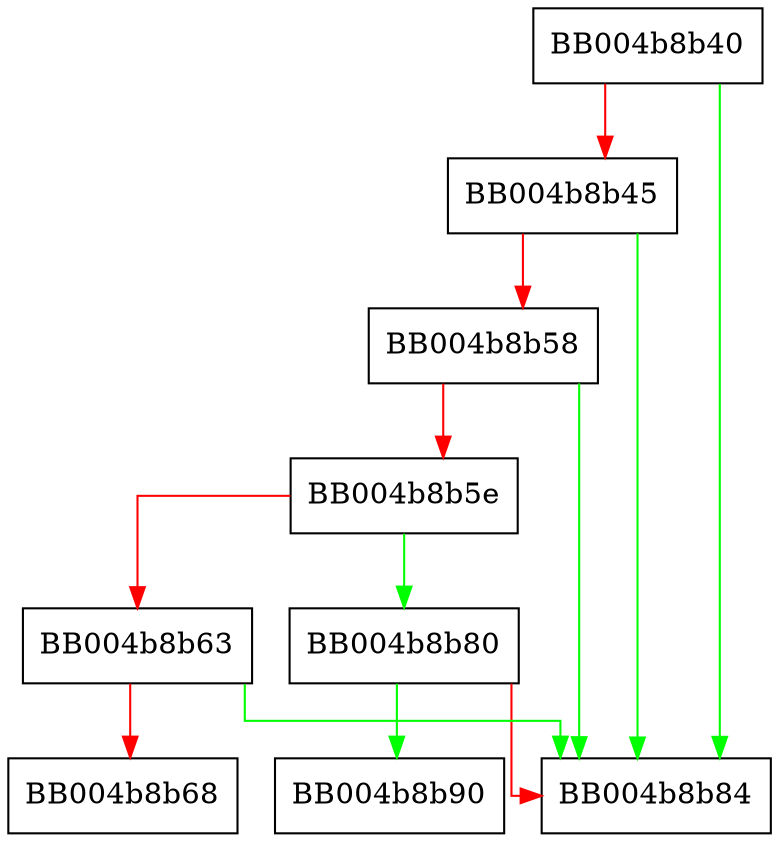 digraph ossl_qrl_enc_level_set_has_keyslot {
  node [shape="box"];
  graph [splines=ortho];
  BB004b8b40 -> BB004b8b84 [color="green"];
  BB004b8b40 -> BB004b8b45 [color="red"];
  BB004b8b45 -> BB004b8b84 [color="green"];
  BB004b8b45 -> BB004b8b58 [color="red"];
  BB004b8b58 -> BB004b8b84 [color="green"];
  BB004b8b58 -> BB004b8b5e [color="red"];
  BB004b8b5e -> BB004b8b80 [color="green"];
  BB004b8b5e -> BB004b8b63 [color="red"];
  BB004b8b63 -> BB004b8b84 [color="green"];
  BB004b8b63 -> BB004b8b68 [color="red"];
  BB004b8b80 -> BB004b8b90 [color="green"];
  BB004b8b80 -> BB004b8b84 [color="red"];
}